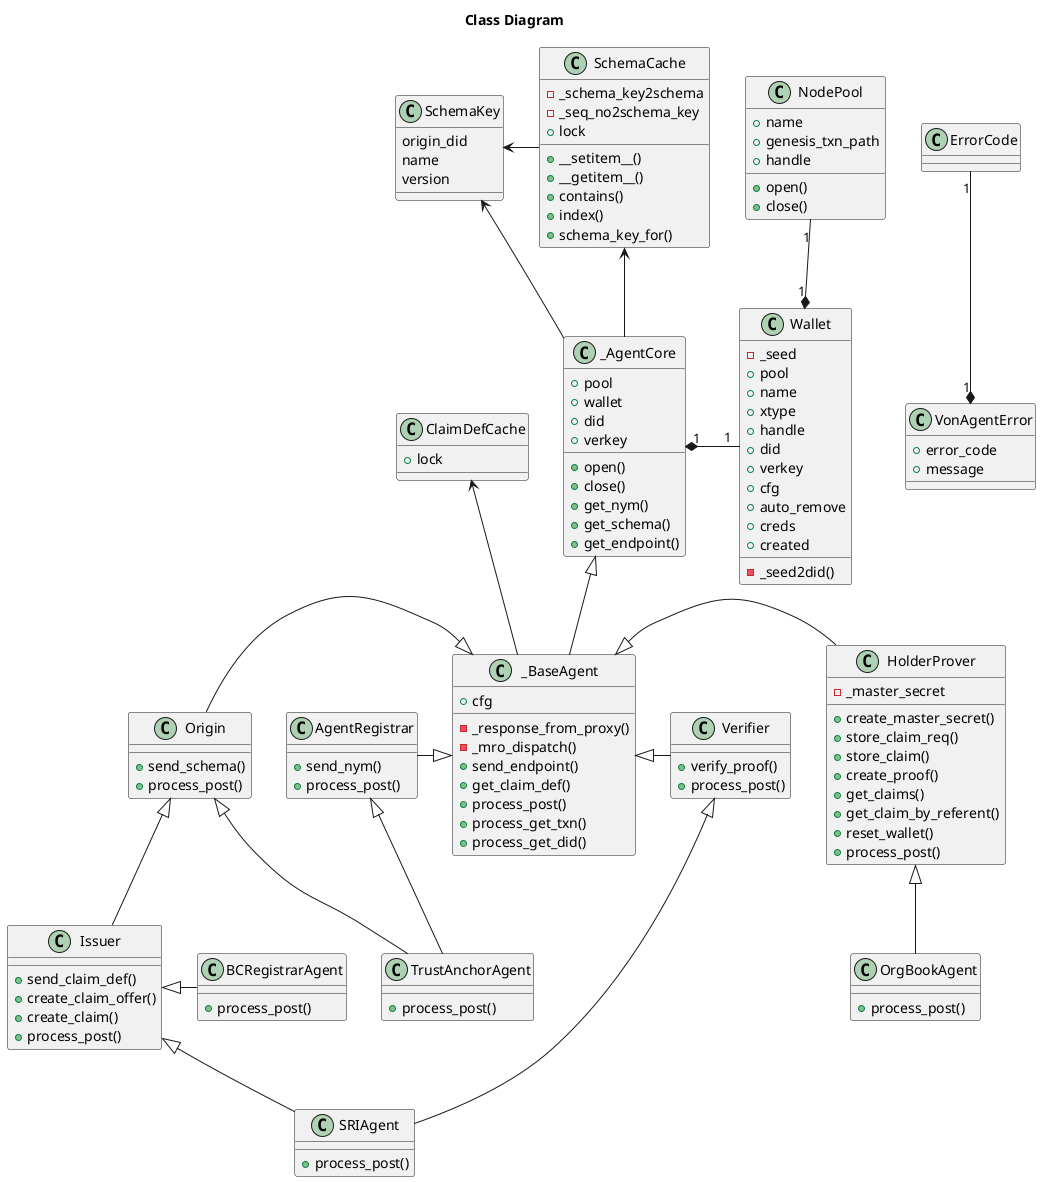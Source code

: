 @startuml
/'
Copyright 2017-2018 Government of Canada - Public Services and Procurement Canada - buyandsell.gc.ca

Licensed under the Apache License, Version 2.0 (the "License");
you may not use this file except in compliance with the License.
You may obtain a copy of the License at

http://www.apache.org/licenses/LICENSE-2.0

Unless required by applicable law or agreed to in writing, software
distributed under the License is distributed on an "AS IS" BASIS,
WITHOUT WARRANTIES OR CONDITIONS OF ANY KIND, either express or implied.
See the License for the specific language governing permissions and
limitations under the License.
'/

title Class Diagram

class ErrorCode {
}

class VonAgentError {
    + error_code
    + message
}

class SchemaKey {
    origin_did
    name
    version
}

class SchemaCache {
    -_schema_key2schema
    -_seq_no2schema_key
    +lock
    +__setitem__()
    +__getitem__()
    +contains()
    +index()
    +schema_key_for()
}

class ClaimDefCache{
    +lock
}

class Wallet {
    -_seed
    +pool
    +name
    +xtype
    +handle
    +did
    +verkey
    +cfg
    +auto_remove
    +creds
    +created
    -_seed2did()
}

class NodePool {
    +name
    +genesis_txn_path
    +handle
    +open()
    +close()
}

class _AgentCore {
    +pool
    +wallet
    +did
    +verkey
    +open()
    +close()
    +get_nym()
    +get_schema()
    +get_endpoint()
}

class _BaseAgent {
    +cfg
    -_response_from_proxy()
    -_mro_dispatch()
    +send_endpoint()
    +get_claim_def()
    +process_post()
    +process_get_txn()
    +process_get_did()
}

class AgentRegistrar {
    +send_nym()
    +process_post()
}

class Origin {
    +send_schema()
    +process_post()
}

class Issuer {
    +send_claim_def()
    +create_claim_offer()
    +create_claim()
    +process_post()
}

class HolderProver {
    -_master_secret
    +create_master_secret()
    +store_claim_req()
    +store_claim()
    +create_proof()
    +get_claims()
    +get_claim_by_referent()
    +reset_wallet()
    +process_post()
}

class Verifier {
    +verify_proof()
    +process_post()
}

class TrustAnchorAgent {
    +process_post()
}

class SRIAgent {
    +process_post()
}

class BCRegistrarAgent {
    +process_post()
}

class OrgBookAgent {
    +process_post()
}

VonAgentError "1" *-up- "1" ErrorCode
SchemaCache -left-> SchemaKey
_AgentCore -left-> SchemaKey

_AgentCore -up-> SchemaCache
_AgentCore "1" *-right- "1" Wallet
Wallet "1" *-up- "1" NodePool

_BaseAgent -up-> ClaimDefCache
_AgentCore <|-down- _BaseAgent
_BaseAgent <|-left- AgentRegistrar
_BaseAgent <|-left- Origin
_BaseAgent <|-right- HolderProver
_BaseAgent <|-right- Verifier

AgentRegistrar <|-down- TrustAnchorAgent
Origin <|-down- TrustAnchorAgent
Origin <|-down- Issuer

Issuer <|-down- SRIAgent
Verifier <|-down- SRIAgent

Issuer <|- BCRegistrarAgent

HolderProver <|-down- OrgBookAgent

@enduml
